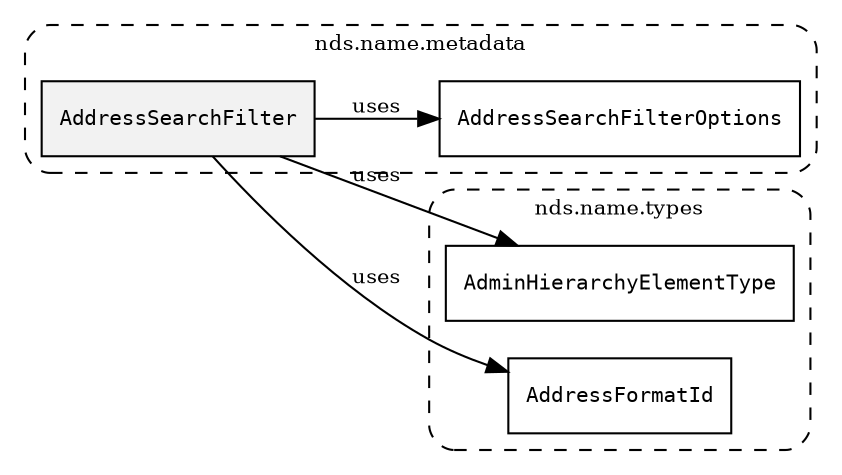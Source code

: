 /**
 * This dot file creates symbol collaboration diagram for AddressSearchFilter.
 */
digraph ZSERIO
{
    node [shape=box, fontsize=10];
    rankdir="LR";
    fontsize=10;
    tooltip="AddressSearchFilter collaboration diagram";

    subgraph "cluster_nds.name.metadata"
    {
        style="dashed, rounded";
        label="nds.name.metadata";
        tooltip="Package nds.name.metadata";
        href="../../../content/packages/nds.name.metadata.html#Package-nds-name-metadata";
        target="_parent";

        "AddressSearchFilter" [style="filled", fillcolor="#0000000D", target="_parent", label=<<font face="monospace"><table align="center" border="0" cellspacing="0" cellpadding="0"><tr><td href="../../../content/packages/nds.name.metadata.html#Structure-AddressSearchFilter" title="Structure defined in nds.name.metadata">AddressSearchFilter</td></tr></table></font>>];
        "AddressSearchFilterOptions" [target="_parent", label=<<font face="monospace"><table align="center" border="0" cellspacing="0" cellpadding="0"><tr><td href="../../../content/packages/nds.name.metadata.html#Bitmask-AddressSearchFilterOptions" title="Bitmask defined in nds.name.metadata">AddressSearchFilterOptions</td></tr></table></font>>];
    }

    subgraph "cluster_nds.name.types"
    {
        style="dashed, rounded";
        label="nds.name.types";
        tooltip="Package nds.name.types";
        href="../../../content/packages/nds.name.types.html#Package-nds-name-types";
        target="_parent";

        "AdminHierarchyElementType" [target="_parent", label=<<font face="monospace"><table align="center" border="0" cellspacing="0" cellpadding="0"><tr><td href="../../../content/packages/nds.name.types.html#Enum-AdminHierarchyElementType" title="Enum defined in nds.name.types">AdminHierarchyElementType</td></tr></table></font>>];
        "AddressFormatId" [target="_parent", label=<<font face="monospace"><table align="center" border="0" cellspacing="0" cellpadding="0"><tr><td href="../../../content/packages/nds.name.types.html#Subtype-AddressFormatId" title="Subtype defined in nds.name.types">AddressFormatId</td></tr></table></font>>];
    }

    "AddressSearchFilter" -> "AddressSearchFilterOptions" [label="uses", fontsize=10];
    "AddressSearchFilter" -> "AdminHierarchyElementType" [label="uses", fontsize=10];
    "AddressSearchFilter" -> "AddressFormatId" [label="uses", fontsize=10];
}
